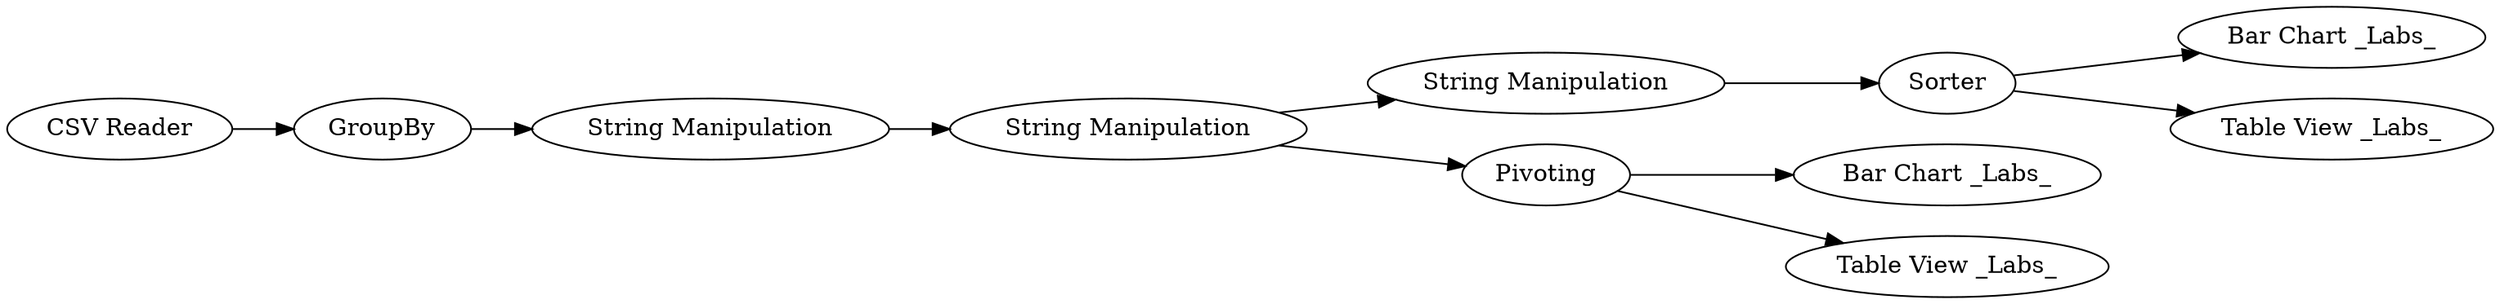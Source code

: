 digraph {
	1 [label="CSV Reader"]
	2 [label=GroupBy]
	3 [label="String Manipulation"]
	4 [label="String Manipulation"]
	5 [label="String Manipulation"]
	6 [label=Sorter]
	7 [label="Bar Chart _Labs_"]
	8 [label="Table View _Labs_"]
	9 [label=Pivoting]
	10 [label="Bar Chart _Labs_"]
	11 [label="Table View _Labs_"]
	1 -> 2
	2 -> 3
	3 -> 4
	4 -> 5
	4 -> 9
	5 -> 6
	6 -> 7
	6 -> 8
	9 -> 10
	9 -> 11
	rankdir=LR
}
